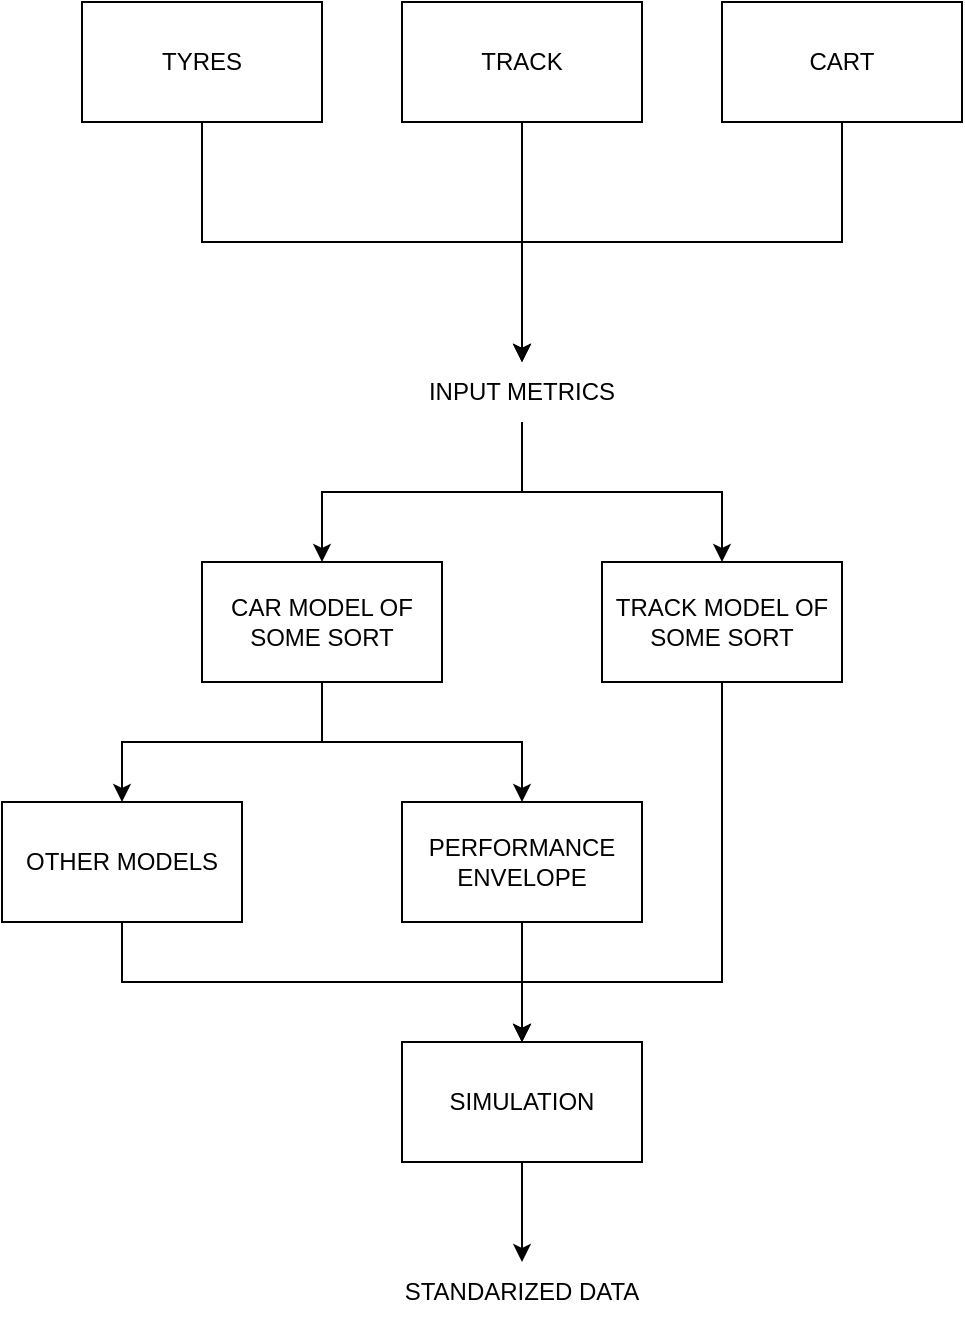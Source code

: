 <mxfile version="27.0.5">
  <diagram name="Page-1" id="6KiHOSE6PNWALVFQPnqQ">
    <mxGraphModel dx="1086" dy="761" grid="1" gridSize="10" guides="1" tooltips="1" connect="1" arrows="1" fold="1" page="1" pageScale="1" pageWidth="850" pageHeight="1100" math="0" shadow="0">
      <root>
        <mxCell id="0" />
        <mxCell id="1" parent="0" />
        <mxCell id="aIpzKQM3SoneYhd90EMz-26" value="" style="edgeStyle=orthogonalEdgeStyle;rounded=0;orthogonalLoop=1;jettySize=auto;html=1;" edge="1" parent="1" source="aIpzKQM3SoneYhd90EMz-2" target="aIpzKQM3SoneYhd90EMz-25">
          <mxGeometry relative="1" as="geometry" />
        </mxCell>
        <mxCell id="aIpzKQM3SoneYhd90EMz-28" style="edgeStyle=orthogonalEdgeStyle;rounded=0;orthogonalLoop=1;jettySize=auto;html=1;entryX=0.5;entryY=0;entryDx=0;entryDy=0;" edge="1" parent="1" source="aIpzKQM3SoneYhd90EMz-2" target="aIpzKQM3SoneYhd90EMz-27">
          <mxGeometry relative="1" as="geometry" />
        </mxCell>
        <mxCell id="aIpzKQM3SoneYhd90EMz-2" value="INPUT METRICS" style="text;html=1;align=center;verticalAlign=middle;whiteSpace=wrap;rounded=0;" vertex="1" parent="1">
          <mxGeometry x="280" y="390" width="120" height="30" as="geometry" />
        </mxCell>
        <mxCell id="aIpzKQM3SoneYhd90EMz-21" style="edgeStyle=orthogonalEdgeStyle;rounded=0;orthogonalLoop=1;jettySize=auto;html=1;entryX=0.5;entryY=0;entryDx=0;entryDy=0;exitX=0.5;exitY=1;exitDx=0;exitDy=0;" edge="1" parent="1" source="aIpzKQM3SoneYhd90EMz-13" target="aIpzKQM3SoneYhd90EMz-2">
          <mxGeometry relative="1" as="geometry">
            <mxPoint x="310" y="390" as="targetPoint" />
            <Array as="points">
              <mxPoint x="340" y="290" />
              <mxPoint x="340" y="290" />
            </Array>
          </mxGeometry>
        </mxCell>
        <mxCell id="aIpzKQM3SoneYhd90EMz-13" value="TRACK" style="rounded=0;whiteSpace=wrap;html=1;" vertex="1" parent="1">
          <mxGeometry x="280" y="210" width="120" height="60" as="geometry" />
        </mxCell>
        <mxCell id="aIpzKQM3SoneYhd90EMz-16" style="edgeStyle=orthogonalEdgeStyle;rounded=0;orthogonalLoop=1;jettySize=auto;html=1;entryX=0.5;entryY=0;entryDx=0;entryDy=0;exitX=0.5;exitY=1;exitDx=0;exitDy=0;" edge="1" parent="1" source="aIpzKQM3SoneYhd90EMz-14" target="aIpzKQM3SoneYhd90EMz-2">
          <mxGeometry relative="1" as="geometry">
            <Array as="points">
              <mxPoint x="180" y="330" />
              <mxPoint x="340" y="330" />
            </Array>
          </mxGeometry>
        </mxCell>
        <mxCell id="aIpzKQM3SoneYhd90EMz-14" value="TYRES" style="whiteSpace=wrap;html=1;" vertex="1" parent="1">
          <mxGeometry x="120" y="210" width="120" height="60" as="geometry" />
        </mxCell>
        <mxCell id="aIpzKQM3SoneYhd90EMz-22" style="edgeStyle=orthogonalEdgeStyle;rounded=0;orthogonalLoop=1;jettySize=auto;html=1;entryX=0.5;entryY=0;entryDx=0;entryDy=0;exitX=0.5;exitY=1;exitDx=0;exitDy=0;" edge="1" parent="1" source="aIpzKQM3SoneYhd90EMz-15" target="aIpzKQM3SoneYhd90EMz-2">
          <mxGeometry relative="1" as="geometry">
            <Array as="points">
              <mxPoint x="500" y="330" />
              <mxPoint x="340" y="330" />
            </Array>
          </mxGeometry>
        </mxCell>
        <mxCell id="aIpzKQM3SoneYhd90EMz-15" value="CART" style="whiteSpace=wrap;html=1;" vertex="1" parent="1">
          <mxGeometry x="440" y="210" width="120" height="60" as="geometry" />
        </mxCell>
        <mxCell id="aIpzKQM3SoneYhd90EMz-30" value="" style="edgeStyle=orthogonalEdgeStyle;rounded=0;orthogonalLoop=1;jettySize=auto;html=1;" edge="1" parent="1" source="aIpzKQM3SoneYhd90EMz-25" target="aIpzKQM3SoneYhd90EMz-29">
          <mxGeometry relative="1" as="geometry" />
        </mxCell>
        <mxCell id="aIpzKQM3SoneYhd90EMz-32" value="" style="edgeStyle=orthogonalEdgeStyle;rounded=0;orthogonalLoop=1;jettySize=auto;html=1;" edge="1" parent="1" source="aIpzKQM3SoneYhd90EMz-25" target="aIpzKQM3SoneYhd90EMz-31">
          <mxGeometry relative="1" as="geometry" />
        </mxCell>
        <mxCell id="aIpzKQM3SoneYhd90EMz-25" value="CAR MODEL OF SOME SORT" style="whiteSpace=wrap;html=1;" vertex="1" parent="1">
          <mxGeometry x="180" y="490" width="120" height="60" as="geometry" />
        </mxCell>
        <mxCell id="aIpzKQM3SoneYhd90EMz-43" style="edgeStyle=orthogonalEdgeStyle;rounded=0;orthogonalLoop=1;jettySize=auto;html=1;entryX=0.5;entryY=0;entryDx=0;entryDy=0;exitX=0.5;exitY=1;exitDx=0;exitDy=0;" edge="1" parent="1" source="aIpzKQM3SoneYhd90EMz-27" target="aIpzKQM3SoneYhd90EMz-34">
          <mxGeometry relative="1" as="geometry">
            <Array as="points">
              <mxPoint x="440" y="700" />
              <mxPoint x="340" y="700" />
            </Array>
          </mxGeometry>
        </mxCell>
        <mxCell id="aIpzKQM3SoneYhd90EMz-27" value="TRACK MODEL OF SOME SORT" style="whiteSpace=wrap;html=1;" vertex="1" parent="1">
          <mxGeometry x="380" y="490" width="120" height="60" as="geometry" />
        </mxCell>
        <mxCell id="aIpzKQM3SoneYhd90EMz-44" style="edgeStyle=orthogonalEdgeStyle;rounded=0;orthogonalLoop=1;jettySize=auto;html=1;entryX=0.5;entryY=0;entryDx=0;entryDy=0;" edge="1" parent="1" source="aIpzKQM3SoneYhd90EMz-29" target="aIpzKQM3SoneYhd90EMz-34">
          <mxGeometry relative="1" as="geometry" />
        </mxCell>
        <mxCell id="aIpzKQM3SoneYhd90EMz-29" value="PERFORMANCE ENVELOPE" style="whiteSpace=wrap;html=1;" vertex="1" parent="1">
          <mxGeometry x="280" y="610" width="120" height="60" as="geometry" />
        </mxCell>
        <mxCell id="aIpzKQM3SoneYhd90EMz-45" style="edgeStyle=orthogonalEdgeStyle;rounded=0;orthogonalLoop=1;jettySize=auto;html=1;entryX=0.5;entryY=0;entryDx=0;entryDy=0;exitX=0.5;exitY=1;exitDx=0;exitDy=0;" edge="1" parent="1" source="aIpzKQM3SoneYhd90EMz-31" target="aIpzKQM3SoneYhd90EMz-34">
          <mxGeometry relative="1" as="geometry" />
        </mxCell>
        <mxCell id="aIpzKQM3SoneYhd90EMz-31" value="OTHER MODELS" style="whiteSpace=wrap;html=1;" vertex="1" parent="1">
          <mxGeometry x="80" y="610" width="120" height="60" as="geometry" />
        </mxCell>
        <mxCell id="aIpzKQM3SoneYhd90EMz-47" style="edgeStyle=orthogonalEdgeStyle;rounded=0;orthogonalLoop=1;jettySize=auto;html=1;entryX=0.5;entryY=0;entryDx=0;entryDy=0;" edge="1" parent="1" source="aIpzKQM3SoneYhd90EMz-34" target="aIpzKQM3SoneYhd90EMz-46">
          <mxGeometry relative="1" as="geometry" />
        </mxCell>
        <mxCell id="aIpzKQM3SoneYhd90EMz-34" value="SIMULATION" style="whiteSpace=wrap;html=1;" vertex="1" parent="1">
          <mxGeometry x="280" y="730" width="120" height="60" as="geometry" />
        </mxCell>
        <mxCell id="aIpzKQM3SoneYhd90EMz-46" value="STANDARIZED DATA" style="text;html=1;align=center;verticalAlign=middle;whiteSpace=wrap;rounded=0;" vertex="1" parent="1">
          <mxGeometry x="280" y="840" width="120" height="30" as="geometry" />
        </mxCell>
      </root>
    </mxGraphModel>
  </diagram>
</mxfile>
